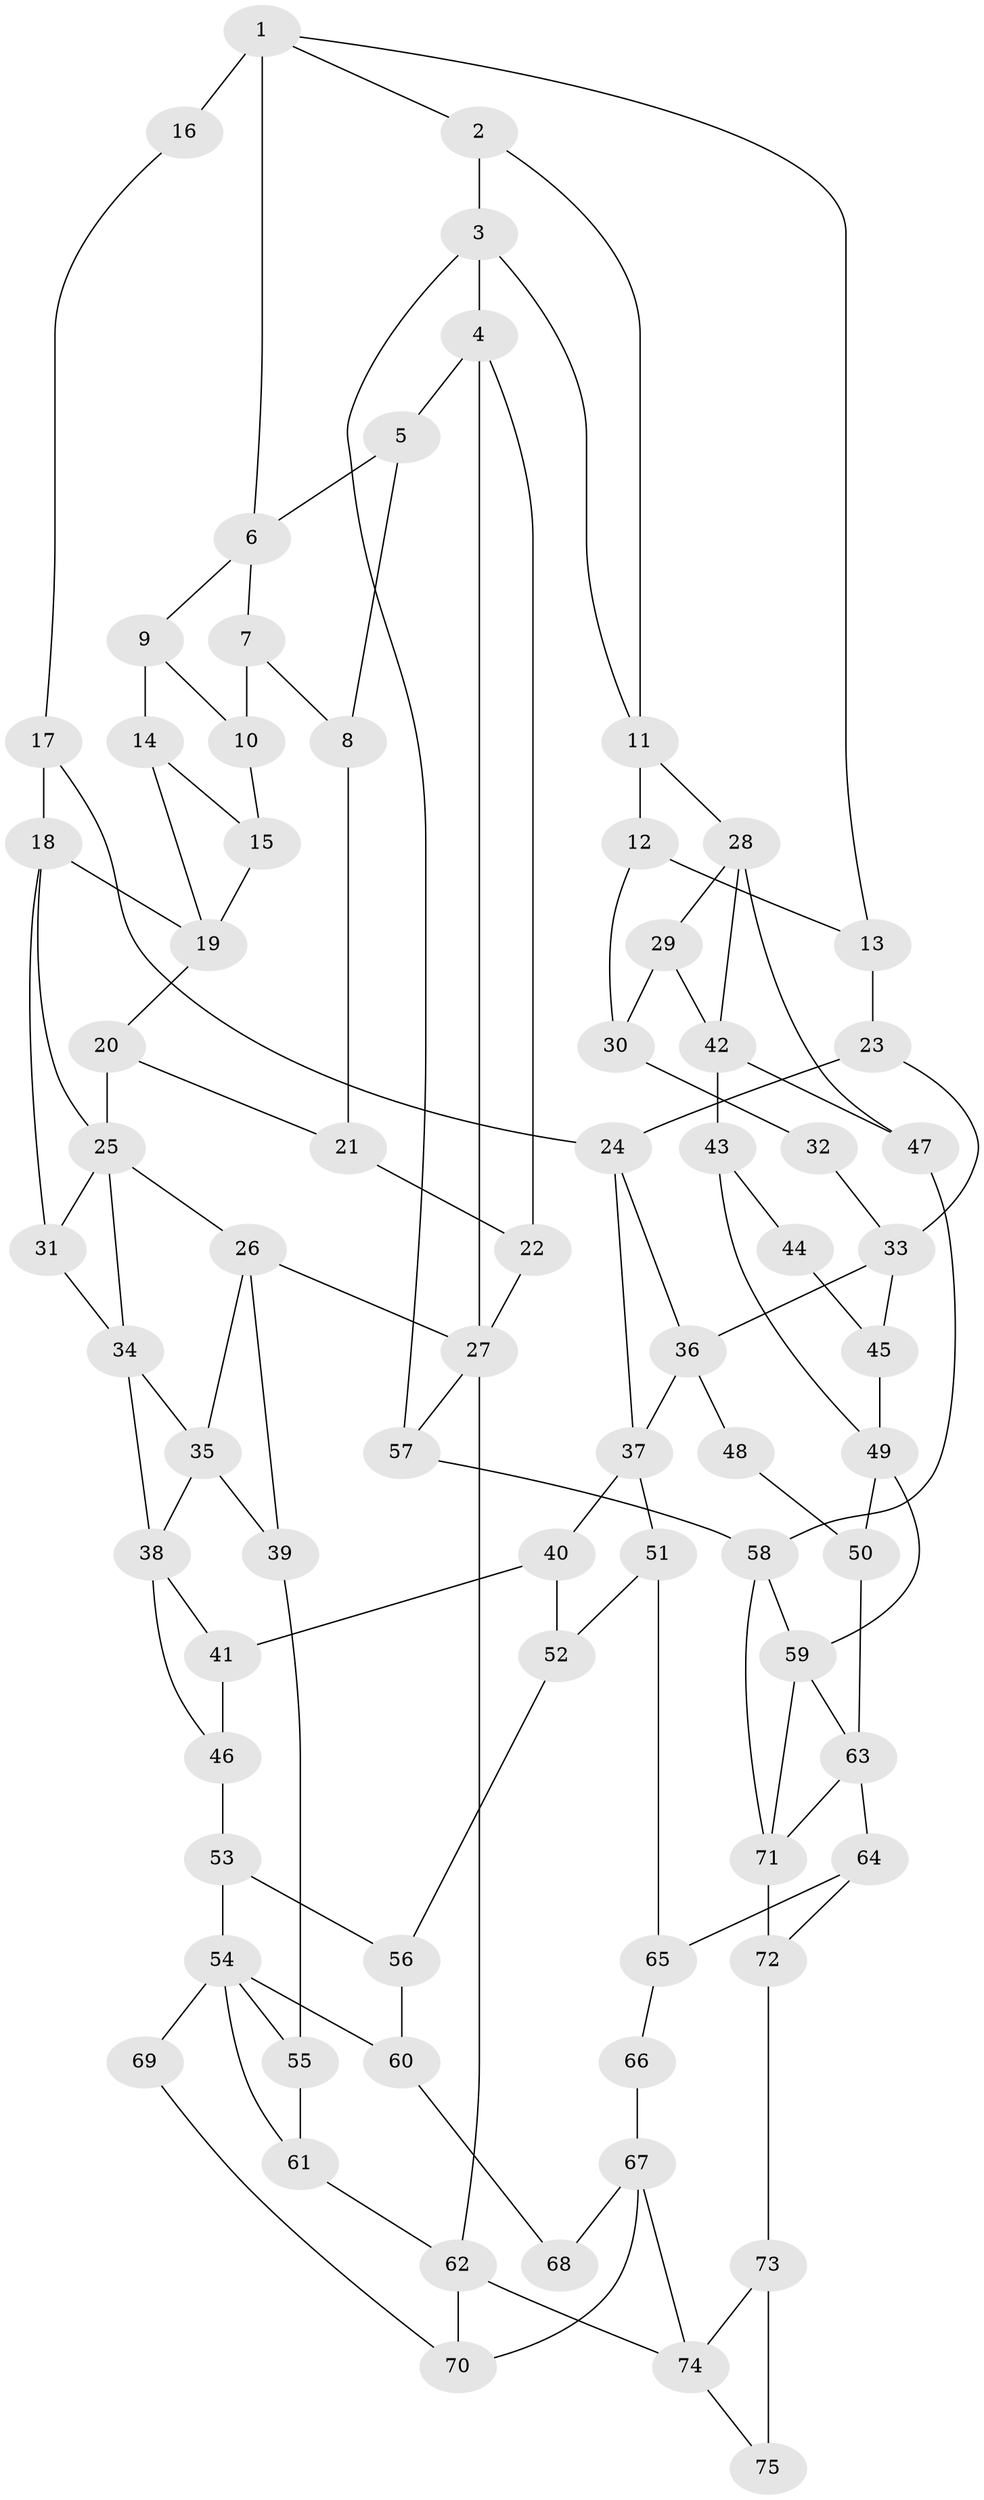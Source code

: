 // original degree distribution, {3: 0.013333333333333334, 5: 0.56, 6: 0.20666666666666667, 4: 0.22}
// Generated by graph-tools (version 1.1) at 2025/38/03/09/25 02:38:49]
// undirected, 75 vertices, 124 edges
graph export_dot {
graph [start="1"]
  node [color=gray90,style=filled];
  1;
  2;
  3;
  4;
  5;
  6;
  7;
  8;
  9;
  10;
  11;
  12;
  13;
  14;
  15;
  16;
  17;
  18;
  19;
  20;
  21;
  22;
  23;
  24;
  25;
  26;
  27;
  28;
  29;
  30;
  31;
  32;
  33;
  34;
  35;
  36;
  37;
  38;
  39;
  40;
  41;
  42;
  43;
  44;
  45;
  46;
  47;
  48;
  49;
  50;
  51;
  52;
  53;
  54;
  55;
  56;
  57;
  58;
  59;
  60;
  61;
  62;
  63;
  64;
  65;
  66;
  67;
  68;
  69;
  70;
  71;
  72;
  73;
  74;
  75;
  1 -- 2 [weight=1.0];
  1 -- 6 [weight=1.0];
  1 -- 13 [weight=1.0];
  1 -- 16 [weight=2.0];
  2 -- 3 [weight=1.0];
  2 -- 11 [weight=1.0];
  3 -- 4 [weight=1.0];
  3 -- 11 [weight=1.0];
  3 -- 57 [weight=1.0];
  4 -- 5 [weight=1.0];
  4 -- 22 [weight=1.0];
  4 -- 27 [weight=1.0];
  5 -- 6 [weight=1.0];
  5 -- 8 [weight=1.0];
  6 -- 7 [weight=1.0];
  6 -- 9 [weight=1.0];
  7 -- 8 [weight=1.0];
  7 -- 10 [weight=4.0];
  8 -- 21 [weight=1.0];
  9 -- 10 [weight=1.0];
  9 -- 14 [weight=1.0];
  10 -- 15 [weight=1.0];
  11 -- 12 [weight=2.0];
  11 -- 28 [weight=2.0];
  12 -- 13 [weight=1.0];
  12 -- 30 [weight=1.0];
  13 -- 23 [weight=1.0];
  14 -- 15 [weight=1.0];
  14 -- 19 [weight=1.0];
  15 -- 19 [weight=1.0];
  16 -- 17 [weight=1.0];
  17 -- 18 [weight=2.0];
  17 -- 24 [weight=2.0];
  18 -- 19 [weight=2.0];
  18 -- 25 [weight=1.0];
  18 -- 31 [weight=1.0];
  19 -- 20 [weight=1.0];
  20 -- 21 [weight=1.0];
  20 -- 25 [weight=1.0];
  21 -- 22 [weight=1.0];
  22 -- 27 [weight=1.0];
  23 -- 24 [weight=2.0];
  23 -- 33 [weight=1.0];
  24 -- 36 [weight=1.0];
  24 -- 37 [weight=1.0];
  25 -- 26 [weight=1.0];
  25 -- 31 [weight=1.0];
  25 -- 34 [weight=1.0];
  26 -- 27 [weight=1.0];
  26 -- 35 [weight=1.0];
  26 -- 39 [weight=1.0];
  27 -- 57 [weight=1.0];
  27 -- 62 [weight=2.0];
  28 -- 29 [weight=1.0];
  28 -- 42 [weight=1.0];
  28 -- 47 [weight=2.0];
  29 -- 30 [weight=1.0];
  29 -- 42 [weight=1.0];
  30 -- 32 [weight=1.0];
  31 -- 34 [weight=1.0];
  32 -- 33 [weight=2.0];
  33 -- 36 [weight=1.0];
  33 -- 45 [weight=1.0];
  34 -- 35 [weight=1.0];
  34 -- 38 [weight=2.0];
  35 -- 38 [weight=2.0];
  35 -- 39 [weight=1.0];
  36 -- 37 [weight=2.0];
  36 -- 48 [weight=2.0];
  37 -- 40 [weight=1.0];
  37 -- 51 [weight=1.0];
  38 -- 41 [weight=1.0];
  38 -- 46 [weight=1.0];
  39 -- 55 [weight=1.0];
  40 -- 41 [weight=1.0];
  40 -- 52 [weight=1.0];
  41 -- 46 [weight=1.0];
  42 -- 43 [weight=2.0];
  42 -- 47 [weight=1.0];
  43 -- 44 [weight=2.0];
  43 -- 49 [weight=1.0];
  44 -- 45 [weight=1.0];
  45 -- 49 [weight=1.0];
  46 -- 53 [weight=1.0];
  47 -- 58 [weight=1.0];
  48 -- 50 [weight=1.0];
  49 -- 50 [weight=1.0];
  49 -- 59 [weight=2.0];
  50 -- 63 [weight=1.0];
  51 -- 52 [weight=1.0];
  51 -- 65 [weight=1.0];
  52 -- 56 [weight=1.0];
  53 -- 54 [weight=1.0];
  53 -- 56 [weight=1.0];
  54 -- 55 [weight=1.0];
  54 -- 60 [weight=1.0];
  54 -- 61 [weight=1.0];
  54 -- 69 [weight=2.0];
  55 -- 61 [weight=1.0];
  56 -- 60 [weight=1.0];
  57 -- 58 [weight=2.0];
  58 -- 59 [weight=1.0];
  58 -- 71 [weight=1.0];
  59 -- 63 [weight=1.0];
  59 -- 71 [weight=2.0];
  60 -- 68 [weight=1.0];
  61 -- 62 [weight=1.0];
  62 -- 70 [weight=1.0];
  62 -- 74 [weight=2.0];
  63 -- 64 [weight=1.0];
  63 -- 71 [weight=1.0];
  64 -- 65 [weight=1.0];
  64 -- 72 [weight=1.0];
  65 -- 66 [weight=1.0];
  66 -- 67 [weight=2.0];
  67 -- 68 [weight=2.0];
  67 -- 70 [weight=1.0];
  67 -- 74 [weight=1.0];
  69 -- 70 [weight=1.0];
  71 -- 72 [weight=2.0];
  72 -- 73 [weight=2.0];
  73 -- 74 [weight=1.0];
  73 -- 75 [weight=2.0];
  74 -- 75 [weight=1.0];
}
